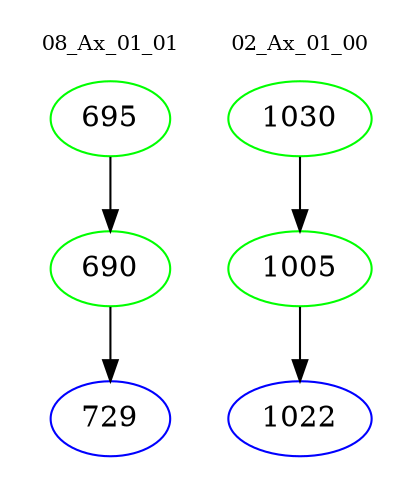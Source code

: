 digraph{
subgraph cluster_0 {
color = white
label = "08_Ax_01_01";
fontsize=10;
T0_695 [label="695", color="green"]
T0_695 -> T0_690 [color="black"]
T0_690 [label="690", color="green"]
T0_690 -> T0_729 [color="black"]
T0_729 [label="729", color="blue"]
}
subgraph cluster_1 {
color = white
label = "02_Ax_01_00";
fontsize=10;
T1_1030 [label="1030", color="green"]
T1_1030 -> T1_1005 [color="black"]
T1_1005 [label="1005", color="green"]
T1_1005 -> T1_1022 [color="black"]
T1_1022 [label="1022", color="blue"]
}
}

